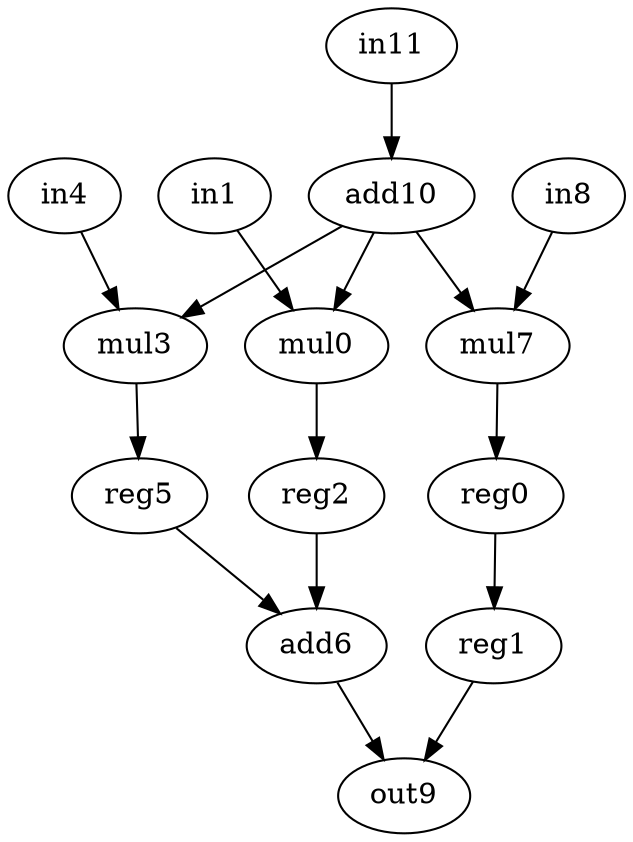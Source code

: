 digraph simple {
0 [label=mul0 op=mul];
1 [label=in1 op=in];
2 [label=reg2 op=reg];
3 [label=mul3 op=mul];
4 [label=in4 op=in];
5 [label=reg5 op=reg];
6 [label=add6 op=add];
7 [label=mul7 op=mul];
8 [label=in8 op=in];
9 [label=out9 op=out];
10 [label=add10 op=addi value=2];
11 [label=in11 op=in];
12 [label=reg0 op=reg];
13 [label=reg1 op=reg];

10 -> 0 [port=0 w=0];
1 -> 0 [port=1 w=0];
0 -> 2 [port=0 w=0];
10 -> 3 [port=0 w=0];
4 -> 3 [port=1 w=0];
3 -> 5 [port=0 w=0];
2 -> 6 [port=0 w=0];
5 -> 6 [port=1 w=0];
10 -> 7 [port=0 w=0];
8 -> 7 [port=1 w=0];
6 -> 9 [port=0 w=0];
13 -> 9 [port=1 w=0];
11 -> 10 [port=0 w=0];
7 -> 12 [port=0 w=0];
12 -> 13 [port=0 w=0];
}

